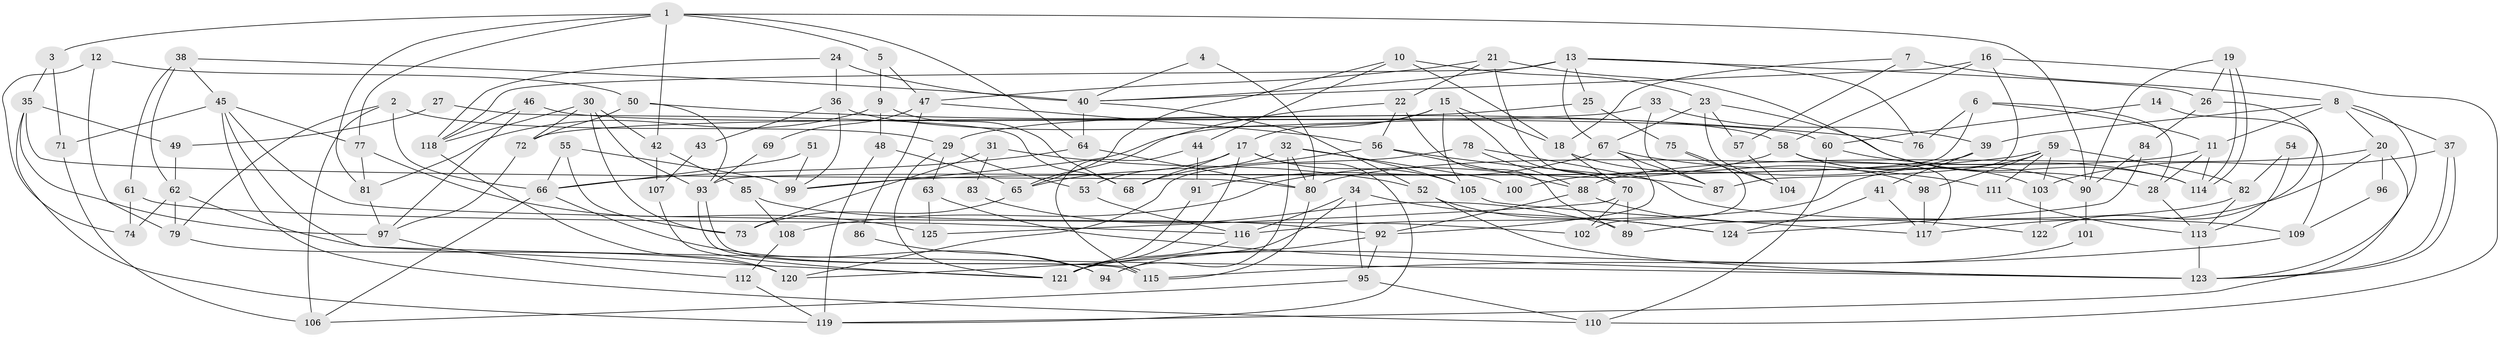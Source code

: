 // coarse degree distribution, {10: 0.02, 5: 0.2, 8: 0.12, 9: 0.06, 4: 0.2, 11: 0.06, 6: 0.12, 14: 0.02, 7: 0.02, 3: 0.14, 2: 0.04}
// Generated by graph-tools (version 1.1) at 2025/51/03/04/25 22:51:11]
// undirected, 125 vertices, 250 edges
graph export_dot {
  node [color=gray90,style=filled];
  1;
  2;
  3;
  4;
  5;
  6;
  7;
  8;
  9;
  10;
  11;
  12;
  13;
  14;
  15;
  16;
  17;
  18;
  19;
  20;
  21;
  22;
  23;
  24;
  25;
  26;
  27;
  28;
  29;
  30;
  31;
  32;
  33;
  34;
  35;
  36;
  37;
  38;
  39;
  40;
  41;
  42;
  43;
  44;
  45;
  46;
  47;
  48;
  49;
  50;
  51;
  52;
  53;
  54;
  55;
  56;
  57;
  58;
  59;
  60;
  61;
  62;
  63;
  64;
  65;
  66;
  67;
  68;
  69;
  70;
  71;
  72;
  73;
  74;
  75;
  76;
  77;
  78;
  79;
  80;
  81;
  82;
  83;
  84;
  85;
  86;
  87;
  88;
  89;
  90;
  91;
  92;
  93;
  94;
  95;
  96;
  97;
  98;
  99;
  100;
  101;
  102;
  103;
  104;
  105;
  106;
  107;
  108;
  109;
  110;
  111;
  112;
  113;
  114;
  115;
  116;
  117;
  118;
  119;
  120;
  121;
  122;
  123;
  124;
  125;
  1 -- 64;
  1 -- 81;
  1 -- 3;
  1 -- 5;
  1 -- 42;
  1 -- 77;
  1 -- 90;
  2 -- 106;
  2 -- 66;
  2 -- 29;
  2 -- 79;
  3 -- 35;
  3 -- 71;
  4 -- 80;
  4 -- 40;
  5 -- 47;
  5 -- 9;
  6 -- 28;
  6 -- 11;
  6 -- 76;
  6 -- 93;
  7 -- 8;
  7 -- 18;
  7 -- 57;
  8 -- 37;
  8 -- 11;
  8 -- 20;
  8 -- 39;
  8 -- 123;
  9 -- 68;
  9 -- 48;
  9 -- 81;
  10 -- 18;
  10 -- 65;
  10 -- 23;
  10 -- 44;
  11 -- 114;
  11 -- 80;
  11 -- 28;
  12 -- 79;
  12 -- 50;
  12 -- 74;
  13 -- 25;
  13 -- 67;
  13 -- 26;
  13 -- 40;
  13 -- 76;
  13 -- 118;
  14 -- 60;
  14 -- 109;
  15 -- 17;
  15 -- 105;
  15 -- 18;
  15 -- 70;
  15 -- 99;
  16 -- 58;
  16 -- 40;
  16 -- 87;
  16 -- 110;
  17 -- 121;
  17 -- 65;
  17 -- 68;
  17 -- 105;
  17 -- 119;
  18 -- 98;
  18 -- 70;
  19 -- 26;
  19 -- 114;
  19 -- 114;
  19 -- 90;
  20 -- 119;
  20 -- 88;
  20 -- 96;
  20 -- 117;
  21 -- 28;
  21 -- 70;
  21 -- 22;
  21 -- 47;
  22 -- 65;
  22 -- 56;
  22 -- 89;
  23 -- 67;
  23 -- 57;
  23 -- 104;
  23 -- 114;
  24 -- 40;
  24 -- 118;
  24 -- 36;
  25 -- 75;
  25 -- 29;
  26 -- 84;
  26 -- 122;
  27 -- 49;
  27 -- 68;
  28 -- 113;
  29 -- 63;
  29 -- 53;
  29 -- 121;
  30 -- 93;
  30 -- 42;
  30 -- 72;
  30 -- 73;
  30 -- 118;
  31 -- 52;
  31 -- 73;
  31 -- 83;
  32 -- 53;
  32 -- 105;
  32 -- 80;
  32 -- 94;
  32 -- 100;
  33 -- 72;
  33 -- 39;
  33 -- 87;
  34 -- 95;
  34 -- 120;
  34 -- 116;
  34 -- 124;
  35 -- 80;
  35 -- 97;
  35 -- 49;
  35 -- 119;
  36 -- 99;
  36 -- 43;
  36 -- 58;
  37 -- 103;
  37 -- 123;
  37 -- 123;
  38 -- 61;
  38 -- 45;
  38 -- 40;
  38 -- 62;
  39 -- 41;
  39 -- 100;
  40 -- 52;
  40 -- 64;
  41 -- 117;
  41 -- 124;
  42 -- 85;
  42 -- 107;
  43 -- 107;
  44 -- 91;
  44 -- 115;
  45 -- 71;
  45 -- 110;
  45 -- 77;
  45 -- 102;
  45 -- 121;
  46 -- 97;
  46 -- 118;
  46 -- 60;
  47 -- 56;
  47 -- 69;
  47 -- 86;
  48 -- 119;
  48 -- 65;
  49 -- 62;
  50 -- 76;
  50 -- 93;
  50 -- 72;
  51 -- 66;
  51 -- 99;
  52 -- 123;
  52 -- 124;
  53 -- 116;
  54 -- 113;
  54 -- 82;
  55 -- 99;
  55 -- 66;
  55 -- 73;
  56 -- 87;
  56 -- 68;
  56 -- 88;
  57 -- 104;
  58 -- 90;
  58 -- 103;
  58 -- 108;
  58 -- 117;
  59 -- 116;
  59 -- 103;
  59 -- 82;
  59 -- 98;
  59 -- 99;
  59 -- 111;
  60 -- 114;
  60 -- 110;
  61 -- 74;
  61 -- 116;
  62 -- 123;
  62 -- 74;
  62 -- 79;
  63 -- 123;
  63 -- 125;
  64 -- 80;
  64 -- 66;
  65 -- 73;
  66 -- 94;
  66 -- 106;
  67 -- 87;
  67 -- 111;
  67 -- 91;
  67 -- 92;
  69 -- 93;
  70 -- 89;
  70 -- 102;
  70 -- 125;
  71 -- 106;
  72 -- 97;
  75 -- 104;
  75 -- 102;
  77 -- 81;
  77 -- 125;
  78 -- 88;
  78 -- 120;
  78 -- 109;
  79 -- 120;
  80 -- 115;
  81 -- 97;
  82 -- 89;
  82 -- 113;
  83 -- 89;
  84 -- 124;
  84 -- 90;
  85 -- 108;
  85 -- 92;
  86 -- 94;
  88 -- 92;
  88 -- 122;
  90 -- 101;
  91 -- 121;
  92 -- 94;
  92 -- 95;
  93 -- 115;
  93 -- 115;
  95 -- 110;
  95 -- 106;
  96 -- 109;
  97 -- 112;
  98 -- 117;
  101 -- 121;
  103 -- 122;
  105 -- 117;
  107 -- 121;
  108 -- 112;
  109 -- 115;
  111 -- 113;
  112 -- 119;
  113 -- 123;
  116 -- 121;
  118 -- 120;
}
